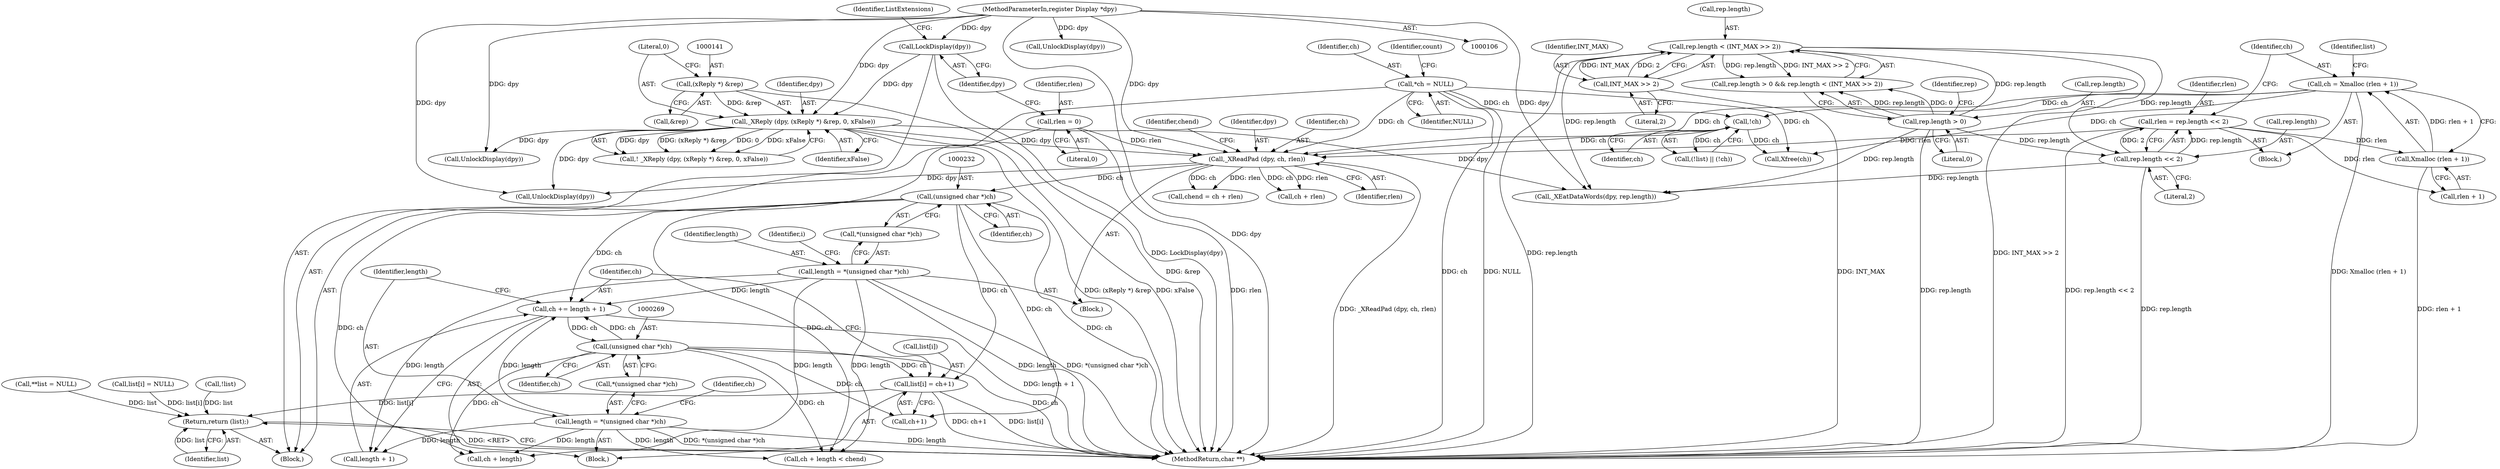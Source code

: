 digraph "0_libx11_dbf72805fd9d7b1846fe9a11b46f3994bfc27fea_0@array" {
"1000253" [label="(Call,list[i] = ch+1)"];
"1000231" [label="(Call,(unsigned char *)ch)"];
"1000219" [label="(Call,_XReadPad (dpy, ch, rlen))"];
"1000138" [label="(Call,_XReply (dpy, (xReply *) &rep, 0, xFalse))"];
"1000131" [label="(Call,LockDisplay(dpy))"];
"1000107" [label="(MethodParameterIn,register Display *dpy)"];
"1000140" [label="(Call,(xReply *) &rep)"];
"1000116" [label="(Call,*ch = NULL)"];
"1000200" [label="(Call,!ch)"];
"1000190" [label="(Call,ch = Xmalloc (rlen + 1))"];
"1000192" [label="(Call,Xmalloc (rlen + 1))"];
"1000183" [label="(Call,rlen = rep.length << 2)"];
"1000185" [label="(Call,rep.length << 2)"];
"1000175" [label="(Call,rep.length < (INT_MAX >> 2))"];
"1000170" [label="(Call,rep.length > 0)"];
"1000179" [label="(Call,INT_MAX >> 2)"];
"1000128" [label="(Call,rlen = 0)"];
"1000268" [label="(Call,(unsigned char *)ch)"];
"1000260" [label="(Call,ch += length + 1)"];
"1000228" [label="(Call,length = *(unsigned char *)ch)"];
"1000265" [label="(Call,length = *(unsigned char *)ch)"];
"1000290" [label="(Return,return (list);)"];
"1000171" [label="(Call,rep.length)"];
"1000193" [label="(Call,rlen + 1)"];
"1000287" [label="(Call,UnlockDisplay(dpy))"];
"1000129" [label="(Identifier,rlen)"];
"1000184" [label="(Identifier,rlen)"];
"1000233" [label="(Identifier,ch)"];
"1000254" [label="(Call,list[i])"];
"1000212" [label="(Call,UnlockDisplay(dpy))"];
"1000223" [label="(Call,chend = ch + rlen)"];
"1000139" [label="(Identifier,dpy)"];
"1000262" [label="(Call,length + 1)"];
"1000186" [label="(Call,rep.length)"];
"1000260" [label="(Call,ch += length + 1)"];
"1000221" [label="(Identifier,ch)"];
"1000200" [label="(Call,!ch)"];
"1000267" [label="(Call,*(unsigned char *)ch)"];
"1000183" [label="(Call,rlen = rep.length << 2)"];
"1000138" [label="(Call,_XReply (dpy, (xReply *) &rep, 0, xFalse))"];
"1000225" [label="(Call,ch + rlen)"];
"1000140" [label="(Call,(xReply *) &rep)"];
"1000117" [label="(Identifier,ch)"];
"1000181" [label="(Literal,2)"];
"1000174" [label="(Literal,0)"];
"1000248" [label="(Call,ch + length)"];
"1000137" [label="(Call,! _XReply (dpy, (xReply *) &rep, 0, xFalse))"];
"1000261" [label="(Identifier,ch)"];
"1000176" [label="(Call,rep.length)"];
"1000147" [label="(Call,UnlockDisplay(dpy))"];
"1000273" [label="(Identifier,ch)"];
"1000268" [label="(Call,(unsigned char *)ch)"];
"1000198" [label="(Call,!list)"];
"1000122" [label="(Identifier,count)"];
"1000224" [label="(Identifier,chend)"];
"1000175" [label="(Call,rep.length < (INT_MAX >> 2))"];
"1000292" [label="(MethodReturn,char **)"];
"1000266" [label="(Identifier,length)"];
"1000270" [label="(Identifier,ch)"];
"1000228" [label="(Call,length = *(unsigned char *)ch)"];
"1000170" [label="(Call,rep.length > 0)"];
"1000128" [label="(Call,rlen = 0)"];
"1000222" [label="(Identifier,rlen)"];
"1000134" [label="(Identifier,ListExtensions)"];
"1000169" [label="(Call,rep.length > 0 && rep.length < (INT_MAX >> 2))"];
"1000236" [label="(Identifier,i)"];
"1000290" [label="(Return,return (list);)"];
"1000144" [label="(Literal,0)"];
"1000109" [label="(Block,)"];
"1000252" [label="(Block,)"];
"1000265" [label="(Call,length = *(unsigned char *)ch)"];
"1000219" [label="(Call,_XReadPad (dpy, ch, rlen))"];
"1000229" [label="(Identifier,length)"];
"1000192" [label="(Call,Xmalloc (rlen + 1))"];
"1000177" [label="(Identifier,rep)"];
"1000231" [label="(Call,(unsigned char *)ch)"];
"1000112" [label="(Call,**list = NULL)"];
"1000182" [label="(Block,)"];
"1000257" [label="(Call,ch+1)"];
"1000131" [label="(Call,LockDisplay(dpy))"];
"1000132" [label="(Identifier,dpy)"];
"1000278" [label="(Call,list[i] = NULL)"];
"1000179" [label="(Call,INT_MAX >> 2)"];
"1000145" [label="(Identifier,xFalse)"];
"1000142" [label="(Call,&rep)"];
"1000205" [label="(Call,Xfree(ch))"];
"1000207" [label="(Call,_XEatDataWords(dpy, rep.length))"];
"1000185" [label="(Call,rep.length << 2)"];
"1000130" [label="(Literal,0)"];
"1000201" [label="(Identifier,ch)"];
"1000253" [label="(Call,list[i] = ch+1)"];
"1000291" [label="(Identifier,list)"];
"1000197" [label="(Call,(!list) || (!ch))"];
"1000180" [label="(Identifier,INT_MAX)"];
"1000189" [label="(Literal,2)"];
"1000118" [label="(Identifier,NULL)"];
"1000107" [label="(MethodParameterIn,register Display *dpy)"];
"1000190" [label="(Call,ch = Xmalloc (rlen + 1))"];
"1000191" [label="(Identifier,ch)"];
"1000247" [label="(Call,ch + length < chend)"];
"1000116" [label="(Call,*ch = NULL)"];
"1000158" [label="(Block,)"];
"1000220" [label="(Identifier,dpy)"];
"1000199" [label="(Identifier,list)"];
"1000230" [label="(Call,*(unsigned char *)ch)"];
"1000253" -> "1000252"  [label="AST: "];
"1000253" -> "1000257"  [label="CFG: "];
"1000254" -> "1000253"  [label="AST: "];
"1000257" -> "1000253"  [label="AST: "];
"1000261" -> "1000253"  [label="CFG: "];
"1000253" -> "1000292"  [label="DDG: list[i]"];
"1000253" -> "1000292"  [label="DDG: ch+1"];
"1000231" -> "1000253"  [label="DDG: ch"];
"1000268" -> "1000253"  [label="DDG: ch"];
"1000253" -> "1000290"  [label="DDG: list[i]"];
"1000231" -> "1000230"  [label="AST: "];
"1000231" -> "1000233"  [label="CFG: "];
"1000232" -> "1000231"  [label="AST: "];
"1000233" -> "1000231"  [label="AST: "];
"1000230" -> "1000231"  [label="CFG: "];
"1000231" -> "1000292"  [label="DDG: ch"];
"1000219" -> "1000231"  [label="DDG: ch"];
"1000231" -> "1000247"  [label="DDG: ch"];
"1000231" -> "1000248"  [label="DDG: ch"];
"1000231" -> "1000257"  [label="DDG: ch"];
"1000231" -> "1000260"  [label="DDG: ch"];
"1000219" -> "1000158"  [label="AST: "];
"1000219" -> "1000222"  [label="CFG: "];
"1000220" -> "1000219"  [label="AST: "];
"1000221" -> "1000219"  [label="AST: "];
"1000222" -> "1000219"  [label="AST: "];
"1000224" -> "1000219"  [label="CFG: "];
"1000219" -> "1000292"  [label="DDG: _XReadPad (dpy, ch, rlen)"];
"1000138" -> "1000219"  [label="DDG: dpy"];
"1000107" -> "1000219"  [label="DDG: dpy"];
"1000116" -> "1000219"  [label="DDG: ch"];
"1000200" -> "1000219"  [label="DDG: ch"];
"1000190" -> "1000219"  [label="DDG: ch"];
"1000128" -> "1000219"  [label="DDG: rlen"];
"1000183" -> "1000219"  [label="DDG: rlen"];
"1000219" -> "1000223"  [label="DDG: ch"];
"1000219" -> "1000223"  [label="DDG: rlen"];
"1000219" -> "1000225"  [label="DDG: ch"];
"1000219" -> "1000225"  [label="DDG: rlen"];
"1000219" -> "1000287"  [label="DDG: dpy"];
"1000138" -> "1000137"  [label="AST: "];
"1000138" -> "1000145"  [label="CFG: "];
"1000139" -> "1000138"  [label="AST: "];
"1000140" -> "1000138"  [label="AST: "];
"1000144" -> "1000138"  [label="AST: "];
"1000145" -> "1000138"  [label="AST: "];
"1000137" -> "1000138"  [label="CFG: "];
"1000138" -> "1000292"  [label="DDG: (xReply *) &rep"];
"1000138" -> "1000292"  [label="DDG: xFalse"];
"1000138" -> "1000137"  [label="DDG: dpy"];
"1000138" -> "1000137"  [label="DDG: (xReply *) &rep"];
"1000138" -> "1000137"  [label="DDG: 0"];
"1000138" -> "1000137"  [label="DDG: xFalse"];
"1000131" -> "1000138"  [label="DDG: dpy"];
"1000107" -> "1000138"  [label="DDG: dpy"];
"1000140" -> "1000138"  [label="DDG: &rep"];
"1000138" -> "1000147"  [label="DDG: dpy"];
"1000138" -> "1000207"  [label="DDG: dpy"];
"1000138" -> "1000287"  [label="DDG: dpy"];
"1000131" -> "1000109"  [label="AST: "];
"1000131" -> "1000132"  [label="CFG: "];
"1000132" -> "1000131"  [label="AST: "];
"1000134" -> "1000131"  [label="CFG: "];
"1000131" -> "1000292"  [label="DDG: LockDisplay(dpy)"];
"1000107" -> "1000131"  [label="DDG: dpy"];
"1000107" -> "1000106"  [label="AST: "];
"1000107" -> "1000292"  [label="DDG: dpy"];
"1000107" -> "1000147"  [label="DDG: dpy"];
"1000107" -> "1000207"  [label="DDG: dpy"];
"1000107" -> "1000212"  [label="DDG: dpy"];
"1000107" -> "1000287"  [label="DDG: dpy"];
"1000140" -> "1000142"  [label="CFG: "];
"1000141" -> "1000140"  [label="AST: "];
"1000142" -> "1000140"  [label="AST: "];
"1000144" -> "1000140"  [label="CFG: "];
"1000140" -> "1000292"  [label="DDG: &rep"];
"1000116" -> "1000109"  [label="AST: "];
"1000116" -> "1000118"  [label="CFG: "];
"1000117" -> "1000116"  [label="AST: "];
"1000118" -> "1000116"  [label="AST: "];
"1000122" -> "1000116"  [label="CFG: "];
"1000116" -> "1000292"  [label="DDG: ch"];
"1000116" -> "1000292"  [label="DDG: NULL"];
"1000116" -> "1000200"  [label="DDG: ch"];
"1000116" -> "1000205"  [label="DDG: ch"];
"1000200" -> "1000197"  [label="AST: "];
"1000200" -> "1000201"  [label="CFG: "];
"1000201" -> "1000200"  [label="AST: "];
"1000197" -> "1000200"  [label="CFG: "];
"1000200" -> "1000197"  [label="DDG: ch"];
"1000190" -> "1000200"  [label="DDG: ch"];
"1000200" -> "1000205"  [label="DDG: ch"];
"1000190" -> "1000182"  [label="AST: "];
"1000190" -> "1000192"  [label="CFG: "];
"1000191" -> "1000190"  [label="AST: "];
"1000192" -> "1000190"  [label="AST: "];
"1000199" -> "1000190"  [label="CFG: "];
"1000190" -> "1000292"  [label="DDG: Xmalloc (rlen + 1)"];
"1000192" -> "1000190"  [label="DDG: rlen + 1"];
"1000190" -> "1000205"  [label="DDG: ch"];
"1000192" -> "1000193"  [label="CFG: "];
"1000193" -> "1000192"  [label="AST: "];
"1000192" -> "1000292"  [label="DDG: rlen + 1"];
"1000183" -> "1000192"  [label="DDG: rlen"];
"1000183" -> "1000182"  [label="AST: "];
"1000183" -> "1000185"  [label="CFG: "];
"1000184" -> "1000183"  [label="AST: "];
"1000185" -> "1000183"  [label="AST: "];
"1000191" -> "1000183"  [label="CFG: "];
"1000183" -> "1000292"  [label="DDG: rep.length << 2"];
"1000185" -> "1000183"  [label="DDG: rep.length"];
"1000185" -> "1000183"  [label="DDG: 2"];
"1000183" -> "1000193"  [label="DDG: rlen"];
"1000185" -> "1000189"  [label="CFG: "];
"1000186" -> "1000185"  [label="AST: "];
"1000189" -> "1000185"  [label="AST: "];
"1000185" -> "1000292"  [label="DDG: rep.length"];
"1000175" -> "1000185"  [label="DDG: rep.length"];
"1000170" -> "1000185"  [label="DDG: rep.length"];
"1000185" -> "1000207"  [label="DDG: rep.length"];
"1000175" -> "1000169"  [label="AST: "];
"1000175" -> "1000179"  [label="CFG: "];
"1000176" -> "1000175"  [label="AST: "];
"1000179" -> "1000175"  [label="AST: "];
"1000169" -> "1000175"  [label="CFG: "];
"1000175" -> "1000292"  [label="DDG: INT_MAX >> 2"];
"1000175" -> "1000292"  [label="DDG: rep.length"];
"1000175" -> "1000169"  [label="DDG: rep.length"];
"1000175" -> "1000169"  [label="DDG: INT_MAX >> 2"];
"1000170" -> "1000175"  [label="DDG: rep.length"];
"1000179" -> "1000175"  [label="DDG: INT_MAX"];
"1000179" -> "1000175"  [label="DDG: 2"];
"1000175" -> "1000207"  [label="DDG: rep.length"];
"1000170" -> "1000169"  [label="AST: "];
"1000170" -> "1000174"  [label="CFG: "];
"1000171" -> "1000170"  [label="AST: "];
"1000174" -> "1000170"  [label="AST: "];
"1000177" -> "1000170"  [label="CFG: "];
"1000169" -> "1000170"  [label="CFG: "];
"1000170" -> "1000292"  [label="DDG: rep.length"];
"1000170" -> "1000169"  [label="DDG: rep.length"];
"1000170" -> "1000169"  [label="DDG: 0"];
"1000170" -> "1000207"  [label="DDG: rep.length"];
"1000179" -> "1000181"  [label="CFG: "];
"1000180" -> "1000179"  [label="AST: "];
"1000181" -> "1000179"  [label="AST: "];
"1000179" -> "1000292"  [label="DDG: INT_MAX"];
"1000128" -> "1000109"  [label="AST: "];
"1000128" -> "1000130"  [label="CFG: "];
"1000129" -> "1000128"  [label="AST: "];
"1000130" -> "1000128"  [label="AST: "];
"1000132" -> "1000128"  [label="CFG: "];
"1000128" -> "1000292"  [label="DDG: rlen"];
"1000268" -> "1000267"  [label="AST: "];
"1000268" -> "1000270"  [label="CFG: "];
"1000269" -> "1000268"  [label="AST: "];
"1000270" -> "1000268"  [label="AST: "];
"1000267" -> "1000268"  [label="CFG: "];
"1000268" -> "1000292"  [label="DDG: ch"];
"1000268" -> "1000247"  [label="DDG: ch"];
"1000268" -> "1000248"  [label="DDG: ch"];
"1000268" -> "1000257"  [label="DDG: ch"];
"1000268" -> "1000260"  [label="DDG: ch"];
"1000260" -> "1000268"  [label="DDG: ch"];
"1000260" -> "1000252"  [label="AST: "];
"1000260" -> "1000262"  [label="CFG: "];
"1000261" -> "1000260"  [label="AST: "];
"1000262" -> "1000260"  [label="AST: "];
"1000266" -> "1000260"  [label="CFG: "];
"1000260" -> "1000292"  [label="DDG: length + 1"];
"1000228" -> "1000260"  [label="DDG: length"];
"1000265" -> "1000260"  [label="DDG: length"];
"1000228" -> "1000158"  [label="AST: "];
"1000228" -> "1000230"  [label="CFG: "];
"1000229" -> "1000228"  [label="AST: "];
"1000230" -> "1000228"  [label="AST: "];
"1000236" -> "1000228"  [label="CFG: "];
"1000228" -> "1000292"  [label="DDG: length"];
"1000228" -> "1000292"  [label="DDG: *(unsigned char *)ch"];
"1000228" -> "1000247"  [label="DDG: length"];
"1000228" -> "1000248"  [label="DDG: length"];
"1000228" -> "1000262"  [label="DDG: length"];
"1000265" -> "1000252"  [label="AST: "];
"1000265" -> "1000267"  [label="CFG: "];
"1000266" -> "1000265"  [label="AST: "];
"1000267" -> "1000265"  [label="AST: "];
"1000273" -> "1000265"  [label="CFG: "];
"1000265" -> "1000292"  [label="DDG: *(unsigned char *)ch"];
"1000265" -> "1000292"  [label="DDG: length"];
"1000265" -> "1000247"  [label="DDG: length"];
"1000265" -> "1000248"  [label="DDG: length"];
"1000265" -> "1000262"  [label="DDG: length"];
"1000290" -> "1000109"  [label="AST: "];
"1000290" -> "1000291"  [label="CFG: "];
"1000291" -> "1000290"  [label="AST: "];
"1000292" -> "1000290"  [label="CFG: "];
"1000290" -> "1000292"  [label="DDG: <RET>"];
"1000291" -> "1000290"  [label="DDG: list"];
"1000198" -> "1000290"  [label="DDG: list"];
"1000112" -> "1000290"  [label="DDG: list"];
"1000278" -> "1000290"  [label="DDG: list[i]"];
}
